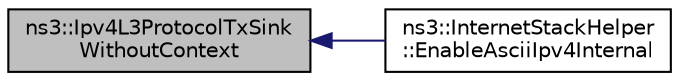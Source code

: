 digraph "ns3::Ipv4L3ProtocolTxSinkWithoutContext"
{
  edge [fontname="Helvetica",fontsize="10",labelfontname="Helvetica",labelfontsize="10"];
  node [fontname="Helvetica",fontsize="10",shape=record];
  rankdir="LR";
  Node1 [label="ns3::Ipv4L3ProtocolTxSink\lWithoutContext",height=0.2,width=0.4,color="black", fillcolor="grey75", style="filled", fontcolor="black"];
  Node1 -> Node2 [dir="back",color="midnightblue",fontsize="10",style="solid"];
  Node2 [label="ns3::InternetStackHelper\l::EnableAsciiIpv4Internal",height=0.2,width=0.4,color="black", fillcolor="white", style="filled",URL="$da/d33/classns3_1_1InternetStackHelper.html#ab09a45882051edfc4881fc751ccbdd48",tooltip="Enable ascii trace output on the indicated Ipv4 and interface pair. "];
}
